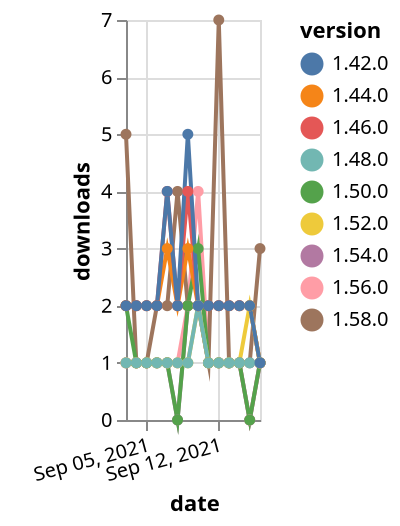 {"$schema": "https://vega.github.io/schema/vega-lite/v5.json", "description": "A simple bar chart with embedded data.", "data": {"values": [{"date": "2021-09-03", "total": 264, "delta": 1, "version": "1.56.0"}, {"date": "2021-09-04", "total": 265, "delta": 1, "version": "1.56.0"}, {"date": "2021-09-05", "total": 266, "delta": 1, "version": "1.56.0"}, {"date": "2021-09-06", "total": 267, "delta": 1, "version": "1.56.0"}, {"date": "2021-09-07", "total": 268, "delta": 1, "version": "1.56.0"}, {"date": "2021-09-08", "total": 269, "delta": 1, "version": "1.56.0"}, {"date": "2021-09-09", "total": 271, "delta": 2, "version": "1.56.0"}, {"date": "2021-09-10", "total": 275, "delta": 4, "version": "1.56.0"}, {"date": "2021-09-11", "total": 276, "delta": 1, "version": "1.56.0"}, {"date": "2021-09-12", "total": 277, "delta": 1, "version": "1.56.0"}, {"date": "2021-09-13", "total": 278, "delta": 1, "version": "1.56.0"}, {"date": "2021-09-14", "total": 279, "delta": 1, "version": "1.56.0"}, {"date": "2021-09-15", "total": 279, "delta": 0, "version": "1.56.0"}, {"date": "2021-09-16", "total": 280, "delta": 1, "version": "1.56.0"}, {"date": "2021-09-03", "total": 188, "delta": 1, "version": "1.54.0"}, {"date": "2021-09-04", "total": 189, "delta": 1, "version": "1.54.0"}, {"date": "2021-09-05", "total": 190, "delta": 1, "version": "1.54.0"}, {"date": "2021-09-06", "total": 191, "delta": 1, "version": "1.54.0"}, {"date": "2021-09-07", "total": 192, "delta": 1, "version": "1.54.0"}, {"date": "2021-09-08", "total": 192, "delta": 0, "version": "1.54.0"}, {"date": "2021-09-09", "total": 194, "delta": 2, "version": "1.54.0"}, {"date": "2021-09-10", "total": 196, "delta": 2, "version": "1.54.0"}, {"date": "2021-09-11", "total": 197, "delta": 1, "version": "1.54.0"}, {"date": "2021-09-12", "total": 198, "delta": 1, "version": "1.54.0"}, {"date": "2021-09-13", "total": 199, "delta": 1, "version": "1.54.0"}, {"date": "2021-09-14", "total": 200, "delta": 1, "version": "1.54.0"}, {"date": "2021-09-15", "total": 200, "delta": 0, "version": "1.54.0"}, {"date": "2021-09-16", "total": 201, "delta": 1, "version": "1.54.0"}, {"date": "2021-09-03", "total": 155, "delta": 5, "version": "1.58.0"}, {"date": "2021-09-04", "total": 156, "delta": 1, "version": "1.58.0"}, {"date": "2021-09-05", "total": 157, "delta": 1, "version": "1.58.0"}, {"date": "2021-09-06", "total": 159, "delta": 2, "version": "1.58.0"}, {"date": "2021-09-07", "total": 161, "delta": 2, "version": "1.58.0"}, {"date": "2021-09-08", "total": 165, "delta": 4, "version": "1.58.0"}, {"date": "2021-09-09", "total": 167, "delta": 2, "version": "1.58.0"}, {"date": "2021-09-10", "total": 169, "delta": 2, "version": "1.58.0"}, {"date": "2021-09-11", "total": 170, "delta": 1, "version": "1.58.0"}, {"date": "2021-09-12", "total": 177, "delta": 7, "version": "1.58.0"}, {"date": "2021-09-13", "total": 178, "delta": 1, "version": "1.58.0"}, {"date": "2021-09-14", "total": 179, "delta": 1, "version": "1.58.0"}, {"date": "2021-09-15", "total": 180, "delta": 1, "version": "1.58.0"}, {"date": "2021-09-16", "total": 183, "delta": 3, "version": "1.58.0"}, {"date": "2021-09-03", "total": 411, "delta": 2, "version": "1.50.0"}, {"date": "2021-09-04", "total": 412, "delta": 1, "version": "1.50.0"}, {"date": "2021-09-05", "total": 413, "delta": 1, "version": "1.50.0"}, {"date": "2021-09-06", "total": 414, "delta": 1, "version": "1.50.0"}, {"date": "2021-09-07", "total": 415, "delta": 1, "version": "1.50.0"}, {"date": "2021-09-08", "total": 415, "delta": 0, "version": "1.50.0"}, {"date": "2021-09-09", "total": 417, "delta": 2, "version": "1.50.0"}, {"date": "2021-09-10", "total": 420, "delta": 3, "version": "1.50.0"}, {"date": "2021-09-11", "total": 421, "delta": 1, "version": "1.50.0"}, {"date": "2021-09-12", "total": 422, "delta": 1, "version": "1.50.0"}, {"date": "2021-09-13", "total": 423, "delta": 1, "version": "1.50.0"}, {"date": "2021-09-14", "total": 424, "delta": 1, "version": "1.50.0"}, {"date": "2021-09-15", "total": 424, "delta": 0, "version": "1.50.0"}, {"date": "2021-09-16", "total": 425, "delta": 1, "version": "1.50.0"}, {"date": "2021-09-03", "total": 2544, "delta": 2, "version": "1.44.0"}, {"date": "2021-09-04", "total": 2546, "delta": 2, "version": "1.44.0"}, {"date": "2021-09-05", "total": 2548, "delta": 2, "version": "1.44.0"}, {"date": "2021-09-06", "total": 2550, "delta": 2, "version": "1.44.0"}, {"date": "2021-09-07", "total": 2553, "delta": 3, "version": "1.44.0"}, {"date": "2021-09-08", "total": 2555, "delta": 2, "version": "1.44.0"}, {"date": "2021-09-09", "total": 2558, "delta": 3, "version": "1.44.0"}, {"date": "2021-09-10", "total": 2560, "delta": 2, "version": "1.44.0"}, {"date": "2021-09-11", "total": 2562, "delta": 2, "version": "1.44.0"}, {"date": "2021-09-12", "total": 2564, "delta": 2, "version": "1.44.0"}, {"date": "2021-09-13", "total": 2566, "delta": 2, "version": "1.44.0"}, {"date": "2021-09-14", "total": 2568, "delta": 2, "version": "1.44.0"}, {"date": "2021-09-15", "total": 2570, "delta": 2, "version": "1.44.0"}, {"date": "2021-09-16", "total": 2571, "delta": 1, "version": "1.44.0"}, {"date": "2021-09-03", "total": 2484, "delta": 2, "version": "1.46.0"}, {"date": "2021-09-04", "total": 2486, "delta": 2, "version": "1.46.0"}, {"date": "2021-09-05", "total": 2488, "delta": 2, "version": "1.46.0"}, {"date": "2021-09-06", "total": 2490, "delta": 2, "version": "1.46.0"}, {"date": "2021-09-07", "total": 2494, "delta": 4, "version": "1.46.0"}, {"date": "2021-09-08", "total": 2496, "delta": 2, "version": "1.46.0"}, {"date": "2021-09-09", "total": 2500, "delta": 4, "version": "1.46.0"}, {"date": "2021-09-10", "total": 2502, "delta": 2, "version": "1.46.0"}, {"date": "2021-09-11", "total": 2504, "delta": 2, "version": "1.46.0"}, {"date": "2021-09-12", "total": 2506, "delta": 2, "version": "1.46.0"}, {"date": "2021-09-13", "total": 2508, "delta": 2, "version": "1.46.0"}, {"date": "2021-09-14", "total": 2510, "delta": 2, "version": "1.46.0"}, {"date": "2021-09-15", "total": 2512, "delta": 2, "version": "1.46.0"}, {"date": "2021-09-16", "total": 2513, "delta": 1, "version": "1.46.0"}, {"date": "2021-09-03", "total": 264, "delta": 1, "version": "1.52.0"}, {"date": "2021-09-04", "total": 265, "delta": 1, "version": "1.52.0"}, {"date": "2021-09-05", "total": 266, "delta": 1, "version": "1.52.0"}, {"date": "2021-09-06", "total": 267, "delta": 1, "version": "1.52.0"}, {"date": "2021-09-07", "total": 268, "delta": 1, "version": "1.52.0"}, {"date": "2021-09-08", "total": 269, "delta": 1, "version": "1.52.0"}, {"date": "2021-09-09", "total": 270, "delta": 1, "version": "1.52.0"}, {"date": "2021-09-10", "total": 272, "delta": 2, "version": "1.52.0"}, {"date": "2021-09-11", "total": 273, "delta": 1, "version": "1.52.0"}, {"date": "2021-09-12", "total": 274, "delta": 1, "version": "1.52.0"}, {"date": "2021-09-13", "total": 275, "delta": 1, "version": "1.52.0"}, {"date": "2021-09-14", "total": 276, "delta": 1, "version": "1.52.0"}, {"date": "2021-09-15", "total": 278, "delta": 2, "version": "1.52.0"}, {"date": "2021-09-16", "total": 279, "delta": 1, "version": "1.52.0"}, {"date": "2021-09-03", "total": 278, "delta": 1, "version": "1.48.0"}, {"date": "2021-09-04", "total": 279, "delta": 1, "version": "1.48.0"}, {"date": "2021-09-05", "total": 280, "delta": 1, "version": "1.48.0"}, {"date": "2021-09-06", "total": 281, "delta": 1, "version": "1.48.0"}, {"date": "2021-09-07", "total": 282, "delta": 1, "version": "1.48.0"}, {"date": "2021-09-08", "total": 283, "delta": 1, "version": "1.48.0"}, {"date": "2021-09-09", "total": 284, "delta": 1, "version": "1.48.0"}, {"date": "2021-09-10", "total": 286, "delta": 2, "version": "1.48.0"}, {"date": "2021-09-11", "total": 287, "delta": 1, "version": "1.48.0"}, {"date": "2021-09-12", "total": 288, "delta": 1, "version": "1.48.0"}, {"date": "2021-09-13", "total": 289, "delta": 1, "version": "1.48.0"}, {"date": "2021-09-14", "total": 290, "delta": 1, "version": "1.48.0"}, {"date": "2021-09-15", "total": 291, "delta": 1, "version": "1.48.0"}, {"date": "2021-09-16", "total": 292, "delta": 1, "version": "1.48.0"}, {"date": "2021-09-03", "total": 3038, "delta": 2, "version": "1.42.0"}, {"date": "2021-09-04", "total": 3040, "delta": 2, "version": "1.42.0"}, {"date": "2021-09-05", "total": 3042, "delta": 2, "version": "1.42.0"}, {"date": "2021-09-06", "total": 3044, "delta": 2, "version": "1.42.0"}, {"date": "2021-09-07", "total": 3048, "delta": 4, "version": "1.42.0"}, {"date": "2021-09-08", "total": 3050, "delta": 2, "version": "1.42.0"}, {"date": "2021-09-09", "total": 3055, "delta": 5, "version": "1.42.0"}, {"date": "2021-09-10", "total": 3057, "delta": 2, "version": "1.42.0"}, {"date": "2021-09-11", "total": 3059, "delta": 2, "version": "1.42.0"}, {"date": "2021-09-12", "total": 3061, "delta": 2, "version": "1.42.0"}, {"date": "2021-09-13", "total": 3063, "delta": 2, "version": "1.42.0"}, {"date": "2021-09-14", "total": 3065, "delta": 2, "version": "1.42.0"}, {"date": "2021-09-15", "total": 3067, "delta": 2, "version": "1.42.0"}, {"date": "2021-09-16", "total": 3068, "delta": 1, "version": "1.42.0"}]}, "width": "container", "mark": {"type": "line", "point": {"filled": true}}, "encoding": {"x": {"field": "date", "type": "temporal", "timeUnit": "yearmonthdate", "title": "date", "axis": {"labelAngle": -15}}, "y": {"field": "delta", "type": "quantitative", "title": "downloads"}, "color": {"field": "version", "type": "nominal"}, "tooltip": {"field": "delta"}}}